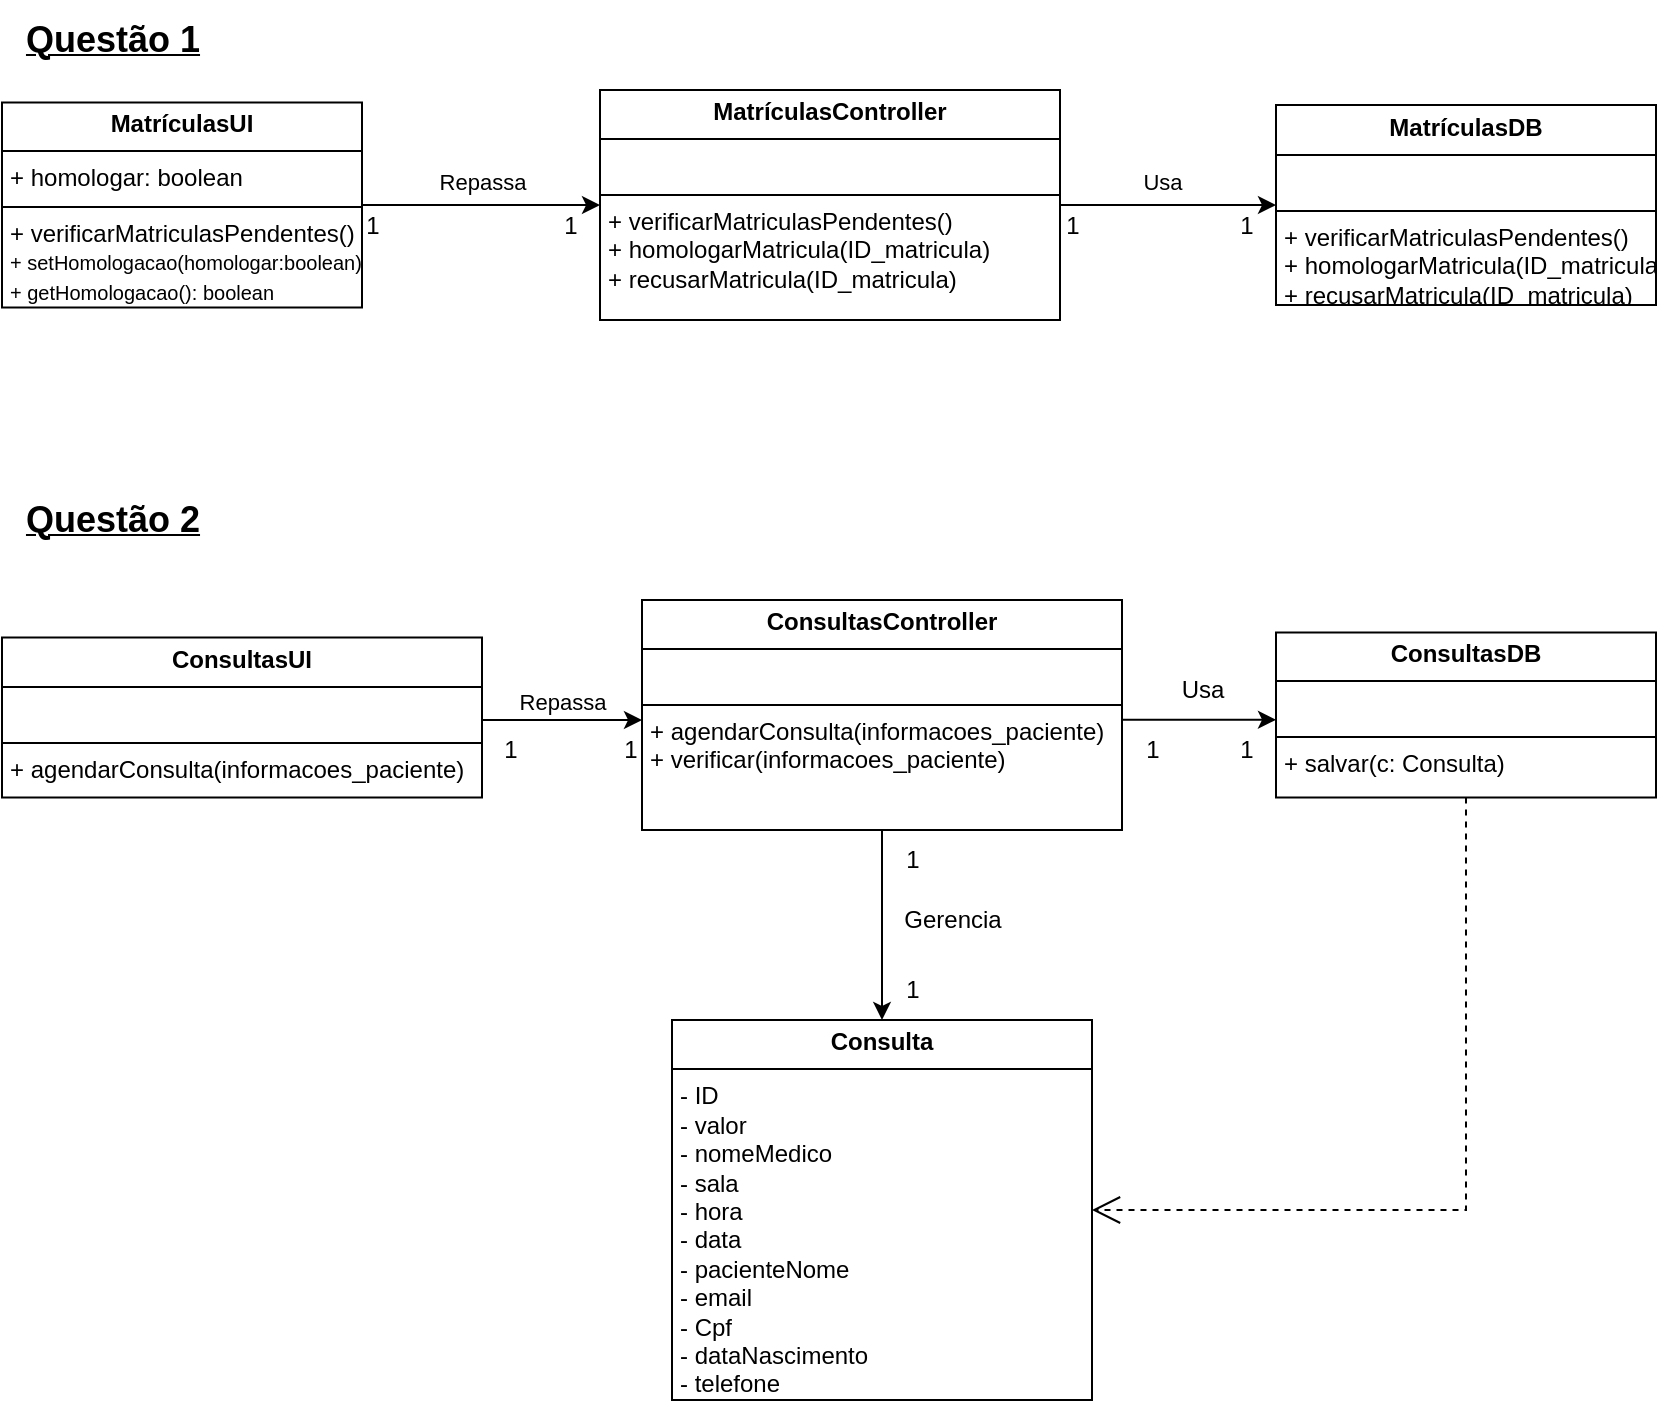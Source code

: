 <mxfile version="27.0.6">
  <diagram name="Página-1" id="4m2i2k6XlrQDB2GIQWrJ">
    <mxGraphModel dx="1281" dy="608" grid="1" gridSize="10" guides="1" tooltips="1" connect="1" arrows="1" fold="1" page="1" pageScale="1" pageWidth="827" pageHeight="1169" math="0" shadow="0">
      <root>
        <mxCell id="0" />
        <mxCell id="1" parent="0" />
        <mxCell id="enOPS1tEHtYAzE7dJYAg-5" style="edgeStyle=orthogonalEdgeStyle;rounded=0;orthogonalLoop=1;jettySize=auto;html=1;entryX=0;entryY=0.5;entryDx=0;entryDy=0;" parent="1" source="enOPS1tEHtYAzE7dJYAg-1" target="enOPS1tEHtYAzE7dJYAg-3" edge="1">
          <mxGeometry relative="1" as="geometry" />
        </mxCell>
        <mxCell id="enOPS1tEHtYAzE7dJYAg-15" value="Repassa" style="edgeLabel;html=1;align=center;verticalAlign=middle;resizable=0;points=[];" parent="enOPS1tEHtYAzE7dJYAg-5" vertex="1" connectable="0">
          <mxGeometry x="-0.081" y="2" relative="1" as="geometry">
            <mxPoint x="5" y="-10" as="offset" />
          </mxGeometry>
        </mxCell>
        <mxCell id="enOPS1tEHtYAzE7dJYAg-16" value="Usa" style="edgeLabel;html=1;align=center;verticalAlign=middle;resizable=0;points=[];" parent="enOPS1tEHtYAzE7dJYAg-5" vertex="1" connectable="0">
          <mxGeometry x="-0.081" y="2" relative="1" as="geometry">
            <mxPoint x="345" y="-10" as="offset" />
          </mxGeometry>
        </mxCell>
        <mxCell id="enOPS1tEHtYAzE7dJYAg-23" value="Repassa" style="edgeLabel;html=1;align=center;verticalAlign=middle;resizable=0;points=[];" parent="enOPS1tEHtYAzE7dJYAg-5" vertex="1" connectable="0">
          <mxGeometry x="-0.081" y="2" relative="1" as="geometry">
            <mxPoint x="45" y="250" as="offset" />
          </mxGeometry>
        </mxCell>
        <mxCell id="enOPS1tEHtYAzE7dJYAg-1" value="&lt;p style=&quot;margin:0px;margin-top:4px;text-align:center;&quot;&gt;&lt;b&gt;MatrículasUI&lt;/b&gt;&lt;/p&gt;&lt;hr size=&quot;1&quot; style=&quot;border-style:solid;&quot;&gt;&lt;p style=&quot;margin:0px;margin-left:4px;&quot;&gt;+ homologar: boolean&lt;/p&gt;&lt;hr size=&quot;1&quot; style=&quot;border-style:solid;&quot;&gt;&lt;p style=&quot;margin:0px;margin-left:4px;&quot;&gt;+&amp;nbsp;verificarMatriculasPendentes()&lt;/p&gt;&lt;p style=&quot;margin:0px;margin-left:4px;&quot;&gt;&lt;font style=&quot;font-size: 10px;&quot;&gt;+ &lt;font style=&quot;&quot;&gt;setHomologacao(homologar:boolean)&lt;/font&gt;&lt;/font&gt;&lt;/p&gt;&lt;p style=&quot;margin:0px;margin-left:4px;&quot;&gt;&lt;font style=&quot;font-size: 10px;&quot;&gt;&lt;font style=&quot;&quot;&gt;+ getHomologacao(): boolean&lt;/font&gt;&lt;/font&gt;&lt;/p&gt;" style="verticalAlign=top;align=left;overflow=fill;html=1;whiteSpace=wrap;" parent="1" vertex="1">
          <mxGeometry y="51.25" width="180" height="102.5" as="geometry" />
        </mxCell>
        <mxCell id="enOPS1tEHtYAzE7dJYAg-6" style="edgeStyle=orthogonalEdgeStyle;rounded=0;orthogonalLoop=1;jettySize=auto;html=1;exitX=1;exitY=0.5;exitDx=0;exitDy=0;entryX=0;entryY=0.5;entryDx=0;entryDy=0;" parent="1" source="enOPS1tEHtYAzE7dJYAg-3" target="enOPS1tEHtYAzE7dJYAg-4" edge="1">
          <mxGeometry relative="1" as="geometry" />
        </mxCell>
        <mxCell id="enOPS1tEHtYAzE7dJYAg-3" value="&lt;p style=&quot;margin:0px;margin-top:4px;text-align:center;&quot;&gt;&lt;b&gt;MatrículasController&lt;/b&gt;&lt;/p&gt;&lt;hr size=&quot;1&quot; style=&quot;border-style:solid;&quot;&gt;&lt;p style=&quot;margin:0px;margin-left:4px;&quot;&gt;&lt;br&gt;&lt;/p&gt;&lt;hr size=&quot;1&quot; style=&quot;border-style:solid;&quot;&gt;&lt;p style=&quot;margin:0px;margin-left:4px;&quot;&gt;+&amp;nbsp;verificarMatriculasPendentes()&lt;/p&gt;&lt;p style=&quot;margin:0px;margin-left:4px;&quot;&gt;+&amp;nbsp;homologarMatricula(ID_matricula)&lt;/p&gt;&lt;p style=&quot;margin:0px;margin-left:4px;&quot;&gt;+&amp;nbsp;recusarMatricula(ID_matricula)&lt;/p&gt;" style="verticalAlign=top;align=left;overflow=fill;html=1;whiteSpace=wrap;" parent="1" vertex="1">
          <mxGeometry x="299" y="45" width="230" height="115" as="geometry" />
        </mxCell>
        <mxCell id="enOPS1tEHtYAzE7dJYAg-4" value="&lt;p style=&quot;margin:0px;margin-top:4px;text-align:center;&quot;&gt;&lt;b&gt;MatrículasDB&lt;/b&gt;&lt;/p&gt;&lt;hr size=&quot;1&quot; style=&quot;border-style:solid;&quot;&gt;&lt;p style=&quot;margin:0px;margin-left:4px;&quot;&gt;&lt;br&gt;&lt;/p&gt;&lt;hr size=&quot;1&quot; style=&quot;border-style:solid;&quot;&gt;&lt;p style=&quot;margin: 0px 0px 0px 4px;&quot;&gt;+&amp;nbsp;verificarMatriculasPendentes()&lt;/p&gt;&lt;p style=&quot;margin: 0px 0px 0px 4px;&quot;&gt;+&amp;nbsp;homologarMatricula(ID_matricula)&lt;/p&gt;&lt;p style=&quot;margin: 0px 0px 0px 4px;&quot;&gt;+&amp;nbsp;recusarMatricula(ID_matricula)&lt;/p&gt;" style="verticalAlign=top;align=left;overflow=fill;html=1;whiteSpace=wrap;" parent="1" vertex="1">
          <mxGeometry x="637" y="52.5" width="190" height="100" as="geometry" />
        </mxCell>
        <mxCell id="enOPS1tEHtYAzE7dJYAg-20" style="edgeStyle=orthogonalEdgeStyle;rounded=0;orthogonalLoop=1;jettySize=auto;html=1;exitX=1;exitY=0.5;exitDx=0;exitDy=0;entryX=0;entryY=0.5;entryDx=0;entryDy=0;" parent="1" edge="1">
          <mxGeometry relative="1" as="geometry">
            <mxPoint x="240.0" y="360" as="sourcePoint" />
            <mxPoint x="320" y="360" as="targetPoint" />
          </mxGeometry>
        </mxCell>
        <mxCell id="enOPS1tEHtYAzE7dJYAg-7" value="&lt;p style=&quot;margin:0px;margin-top:4px;text-align:center;&quot;&gt;&lt;b&gt;ConsultasUI&lt;/b&gt;&lt;/p&gt;&lt;hr size=&quot;1&quot; style=&quot;border-style:solid;&quot;&gt;&lt;p style=&quot;margin:0px;margin-left:4px;&quot;&gt;&lt;br&gt;&lt;/p&gt;&lt;hr size=&quot;1&quot; style=&quot;border-style:solid;&quot;&gt;&lt;p style=&quot;margin:0px;margin-left:4px;&quot;&gt;+&amp;nbsp;agendarConsulta(informacoes_paciente)&lt;/p&gt;" style="verticalAlign=top;align=left;overflow=fill;html=1;whiteSpace=wrap;" parent="1" vertex="1">
          <mxGeometry y="318.75" width="240" height="80" as="geometry" />
        </mxCell>
        <mxCell id="enOPS1tEHtYAzE7dJYAg-10" style="edgeStyle=orthogonalEdgeStyle;rounded=0;orthogonalLoop=1;jettySize=auto;html=1;exitX=0.5;exitY=1;exitDx=0;exitDy=0;entryX=0.5;entryY=0;entryDx=0;entryDy=0;" parent="1" source="enOPS1tEHtYAzE7dJYAg-8" target="enOPS1tEHtYAzE7dJYAg-9" edge="1">
          <mxGeometry relative="1" as="geometry" />
        </mxCell>
        <mxCell id="enOPS1tEHtYAzE7dJYAg-25" value="" style="edgeStyle=orthogonalEdgeStyle;rounded=0;orthogonalLoop=1;jettySize=auto;html=1;" parent="1" edge="1">
          <mxGeometry relative="1" as="geometry">
            <mxPoint x="560.0" y="359.863" as="sourcePoint" />
            <mxPoint x="637" y="359.904" as="targetPoint" />
          </mxGeometry>
        </mxCell>
        <mxCell id="enOPS1tEHtYAzE7dJYAg-8" value="&lt;p style=&quot;margin:0px;margin-top:4px;text-align:center;&quot;&gt;&lt;b&gt;ConsultasController&lt;/b&gt;&lt;/p&gt;&lt;hr size=&quot;1&quot; style=&quot;border-style:solid;&quot;&gt;&lt;p style=&quot;margin:0px;margin-left:4px;&quot;&gt;&lt;br&gt;&lt;/p&gt;&lt;hr size=&quot;1&quot; style=&quot;border-style:solid;&quot;&gt;&lt;p style=&quot;margin:0px;margin-left:4px;&quot;&gt;+&amp;nbsp;agendarConsulta(informacoes_paciente)&lt;/p&gt;&lt;p style=&quot;margin:0px;margin-left:4px;&quot;&gt;+ verificar(informacoes_paciente)&lt;/p&gt;" style="verticalAlign=top;align=left;overflow=fill;html=1;whiteSpace=wrap;" parent="1" vertex="1">
          <mxGeometry x="320" y="300" width="240" height="115" as="geometry" />
        </mxCell>
        <mxCell id="enOPS1tEHtYAzE7dJYAg-9" value="&lt;p style=&quot;margin:0px;margin-top:4px;text-align:center;&quot;&gt;&lt;b&gt;Consulta&lt;/b&gt;&lt;/p&gt;&lt;hr size=&quot;1&quot; style=&quot;border-style:solid;&quot;&gt;&lt;p style=&quot;margin:0px;margin-left:4px;&quot;&gt;- ID&lt;/p&gt;&lt;p style=&quot;margin:0px;margin-left:4px;&quot;&gt;- valor&lt;/p&gt;&lt;p style=&quot;margin:0px;margin-left:4px;&quot;&gt;- nomeMedico&lt;/p&gt;&lt;p style=&quot;margin:0px;margin-left:4px;&quot;&gt;- sala&lt;/p&gt;&lt;p style=&quot;margin:0px;margin-left:4px;&quot;&gt;- hora&lt;/p&gt;&lt;p style=&quot;margin:0px;margin-left:4px;&quot;&gt;- data&lt;/p&gt;&lt;p style=&quot;margin:0px;margin-left:4px;&quot;&gt;- pacienteNome&lt;/p&gt;&lt;p style=&quot;margin:0px;margin-left:4px;&quot;&gt;- email&lt;/p&gt;&lt;p style=&quot;margin:0px;margin-left:4px;&quot;&gt;- Cpf&lt;/p&gt;&lt;p style=&quot;margin:0px;margin-left:4px;&quot;&gt;- dataNascimento&lt;/p&gt;&lt;p style=&quot;margin:0px;margin-left:4px;&quot;&gt;- telefone&lt;/p&gt;" style="verticalAlign=top;align=left;overflow=fill;html=1;whiteSpace=wrap;" parent="1" vertex="1">
          <mxGeometry x="335" y="510" width="210" height="190" as="geometry" />
        </mxCell>
        <mxCell id="enOPS1tEHtYAzE7dJYAg-11" value="1" style="text;html=1;align=center;verticalAlign=middle;resizable=0;points=[];autosize=1;strokeColor=none;fillColor=none;" parent="1" vertex="1">
          <mxGeometry x="170" y="98" width="30" height="30" as="geometry" />
        </mxCell>
        <mxCell id="enOPS1tEHtYAzE7dJYAg-12" value="1" style="text;html=1;align=center;verticalAlign=middle;resizable=0;points=[];autosize=1;strokeColor=none;fillColor=none;" parent="1" vertex="1">
          <mxGeometry x="269" y="98" width="30" height="30" as="geometry" />
        </mxCell>
        <mxCell id="enOPS1tEHtYAzE7dJYAg-13" value="1" style="text;html=1;align=center;verticalAlign=middle;resizable=0;points=[];autosize=1;strokeColor=none;fillColor=none;" parent="1" vertex="1">
          <mxGeometry x="520" y="98" width="30" height="30" as="geometry" />
        </mxCell>
        <mxCell id="enOPS1tEHtYAzE7dJYAg-14" value="1" style="text;html=1;align=center;verticalAlign=middle;resizable=0;points=[];autosize=1;strokeColor=none;fillColor=none;" parent="1" vertex="1">
          <mxGeometry x="607" y="98" width="30" height="30" as="geometry" />
        </mxCell>
        <mxCell id="enOPS1tEHtYAzE7dJYAg-17" value="Gerencia" style="text;html=1;align=center;verticalAlign=middle;resizable=0;points=[];autosize=1;strokeColor=none;fillColor=none;" parent="1" vertex="1">
          <mxGeometry x="440" y="445" width="70" height="30" as="geometry" />
        </mxCell>
        <mxCell id="enOPS1tEHtYAzE7dJYAg-18" value="1" style="text;html=1;align=center;verticalAlign=middle;resizable=0;points=[];autosize=1;strokeColor=none;fillColor=none;" parent="1" vertex="1">
          <mxGeometry x="440" y="480" width="30" height="30" as="geometry" />
        </mxCell>
        <mxCell id="enOPS1tEHtYAzE7dJYAg-19" value="1" style="text;html=1;align=center;verticalAlign=middle;resizable=0;points=[];autosize=1;strokeColor=none;fillColor=none;" parent="1" vertex="1">
          <mxGeometry x="440" y="415" width="30" height="30" as="geometry" />
        </mxCell>
        <mxCell id="enOPS1tEHtYAzE7dJYAg-21" value="1" style="text;html=1;align=center;verticalAlign=middle;resizable=0;points=[];autosize=1;strokeColor=none;fillColor=none;" parent="1" vertex="1">
          <mxGeometry x="239" y="360" width="30" height="30" as="geometry" />
        </mxCell>
        <mxCell id="enOPS1tEHtYAzE7dJYAg-22" value="1" style="text;html=1;align=center;verticalAlign=middle;resizable=0;points=[];autosize=1;strokeColor=none;fillColor=none;" parent="1" vertex="1">
          <mxGeometry x="299" y="360" width="30" height="30" as="geometry" />
        </mxCell>
        <mxCell id="enOPS1tEHtYAzE7dJYAg-24" value="&lt;p style=&quot;margin:0px;margin-top:4px;text-align:center;&quot;&gt;&lt;b&gt;ConsultasDB&lt;/b&gt;&lt;/p&gt;&lt;hr size=&quot;1&quot; style=&quot;border-style:solid;&quot;&gt;&lt;p style=&quot;margin:0px;margin-left:4px;&quot;&gt;&lt;br&gt;&lt;/p&gt;&lt;hr size=&quot;1&quot; style=&quot;border-style:solid;&quot;&gt;&lt;p style=&quot;margin: 0px 0px 0px 4px;&quot;&gt;+ salvar(c: Consulta)&lt;/p&gt;" style="verticalAlign=top;align=left;overflow=fill;html=1;whiteSpace=wrap;" parent="1" vertex="1">
          <mxGeometry x="637" y="316.25" width="190" height="82.5" as="geometry" />
        </mxCell>
        <mxCell id="enOPS1tEHtYAzE7dJYAg-26" value="Usa" style="text;html=1;align=center;verticalAlign=middle;resizable=0;points=[];autosize=1;strokeColor=none;fillColor=none;" parent="1" vertex="1">
          <mxGeometry x="580" y="330" width="40" height="30" as="geometry" />
        </mxCell>
        <mxCell id="enOPS1tEHtYAzE7dJYAg-27" value="1" style="text;html=1;align=center;verticalAlign=middle;resizable=0;points=[];autosize=1;strokeColor=none;fillColor=none;" parent="1" vertex="1">
          <mxGeometry x="560" y="360" width="30" height="30" as="geometry" />
        </mxCell>
        <mxCell id="enOPS1tEHtYAzE7dJYAg-28" value="1" style="text;html=1;align=center;verticalAlign=middle;resizable=0;points=[];autosize=1;strokeColor=none;fillColor=none;" parent="1" vertex="1">
          <mxGeometry x="607" y="360" width="30" height="30" as="geometry" />
        </mxCell>
        <mxCell id="enOPS1tEHtYAzE7dJYAg-30" value="" style="endArrow=open;endSize=12;dashed=1;html=1;rounded=0;exitX=0.5;exitY=1;exitDx=0;exitDy=0;entryX=1;entryY=0.5;entryDx=0;entryDy=0;edgeStyle=orthogonalEdgeStyle;" parent="1" source="enOPS1tEHtYAzE7dJYAg-24" target="enOPS1tEHtYAzE7dJYAg-9" edge="1">
          <mxGeometry width="160" relative="1" as="geometry">
            <mxPoint x="630" y="680" as="sourcePoint" />
            <mxPoint x="790" y="680" as="targetPoint" />
          </mxGeometry>
        </mxCell>
        <mxCell id="enOPS1tEHtYAzE7dJYAg-31" value="&lt;b&gt;&lt;u&gt;&lt;font style=&quot;font-size: 18px;&quot;&gt;Questão 1&lt;/font&gt;&lt;/u&gt;&lt;/b&gt;" style="text;html=1;align=center;verticalAlign=middle;resizable=0;points=[];autosize=1;strokeColor=none;fillColor=none;" parent="1" vertex="1">
          <mxGeometry width="110" height="40" as="geometry" />
        </mxCell>
        <mxCell id="enOPS1tEHtYAzE7dJYAg-32" value="&lt;b&gt;&lt;u&gt;&lt;font style=&quot;font-size: 18px;&quot;&gt;Questão 2&lt;/font&gt;&lt;/u&gt;&lt;/b&gt;" style="text;html=1;align=center;verticalAlign=middle;resizable=0;points=[];autosize=1;strokeColor=none;fillColor=none;" parent="1" vertex="1">
          <mxGeometry y="240" width="110" height="40" as="geometry" />
        </mxCell>
      </root>
    </mxGraphModel>
  </diagram>
</mxfile>

